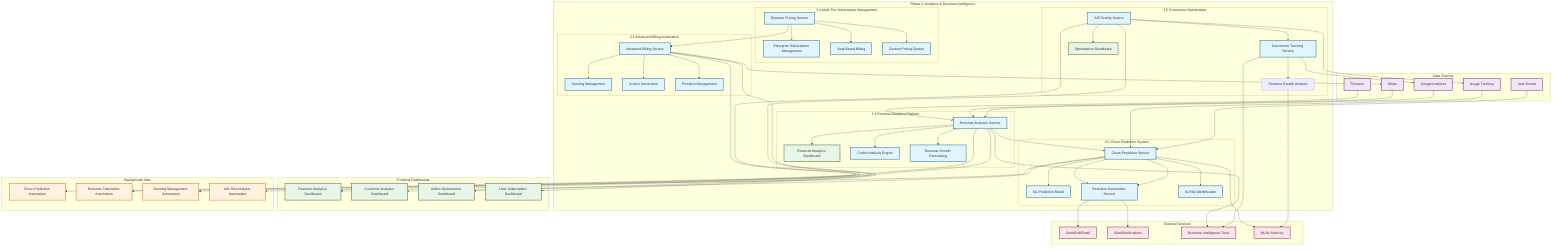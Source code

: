 graph TB
    %% CVPlus Premium Phase 3: Analytics and Revenue Intelligence Systems Architecture
    %% Author: Gil Klainert
    %% Date: August 27, 2025

    subgraph "Phase 3: Analytics & Revenue Intelligence"
        subgraph "3.1 Revenue Analytics Platform"
            RAS[Revenue Analytics Service]
            FAD[Financial Analytics Dashboard]
            CA[Cohort Analysis Engine]
            RG[Revenue Growth Forecasting]
            
            RAS --> FAD
            RAS --> CA
            RAS --> RG
        end

        subgraph "3.2 Churn Prediction System"
            CPS[Churn Prediction Service]
            MLM[ML Prediction Model]
            RAS_SVC[Retention Automation Service]
            ARI[At-Risk Identification]
            
            CPS --> MLM
            CPS --> RAS_SVC
            CPS --> ARI
        end

        subgraph "3.3 Advanced Billing Automation"
            ABS[Advanced Billing Service]
            DM[Dunning Management]
            IG[Invoice Generation]
            PM[Proration Management]
            
            ABS --> DM
            ABS --> IG
            ABS --> PM
        end

        subgraph "3.4 Multi-Tier Subscription Management"
            DPS[Dynamic Pricing Service]
            ESM[Enterprise Subscription Management]
            SBB[Seat-Based Billing]
            CPQ[Custom Pricing Quotes]
            
            DPS --> ESM
            DPS --> SBB
            DPS --> CPQ
        end

        subgraph "3.5 Conversion Optimization"
            ABTS[A/B Testing Service]
            CTS[Conversion Tracking Service]
            OD[Optimization Dashboard]
            RGA[Revenue Growth Analysis]
            
            ABTS --> CTS
            ABTS --> OD
            CTS --> RGA
        end
    end

    subgraph "Data Sources"
        FS[Firestore]
        SC[Stripe]
        GA[Google Analytics]
        UT[Usage Tracking]
        UE[User Events]
    end

    subgraph "External Services"
        SM[SendGrid/Email]
        SL[Slack/Notifications]
        BI[Business Intelligence Tools]
        ML[ML/AI Services]
    end

    subgraph "Frontend Dashboards"
        RAD[Revenue Analytics Dashboard]
        CAD[Customer Analytics Dashboard]
        AOD[Admin Optimization Dashboard]
        USD[User Subscription Dashboard]
    end

    subgraph "Background Jobs"
        CPA[Churn Prediction Automation]
        RCA[Revenue Calculation Automation]
        DMA[Dunning Management Automation]
        ABA[A/B Test Analysis Automation]
    end

    %% Data Flow Connections
    FS --> RAS
    SC --> RAS
    GA --> RAS
    UT --> CPS
    UE --> CPS
    
    %% Service Interconnections
    RAS --> CPS
    CPS --> RAS_SVC
    RAS_SVC --> SM
    RAS_SVC --> SL
    
    ABS --> SC
    DPS --> ABS
    
    ABTS --> UT
    CTS --> GA
    
    %% Dashboard Connections
    RAS --> RAD
    CPS --> CAD
    ABTS --> AOD
    ABS --> USD
    
    %% Background Job Connections
    CPS --> CPA
    RAS --> RCA
    ABS --> DMA
    ABTS --> ABA
    
    %% ML Service Integration
    CPS --> ML
    RGA --> ML
    
    %% BI Tool Integration
    RAS --> BI
    CTS --> BI

    %% Styling
    classDef serviceClass fill:#e1f5fe,stroke:#01579b,stroke-width:2px
    classDef dataClass fill:#f3e5f5,stroke:#4a148c,stroke-width:2px
    classDef dashboardClass fill:#e8f5e8,stroke:#1b5e20,stroke-width:2px
    classDef automationClass fill:#fff3e0,stroke:#e65100,stroke-width:2px
    classDef externalClass fill:#fce4ec,stroke:#880e4f,stroke-width:2px

    class RAS,CPS,ABS,DPS,ABTS,CTS,RAS_SVC,MLM,DM,IG,PM,ESM,SBB,CPQ,CA,RG,ARI serviceClass
    class FS,SC,GA,UT,UE dataClass
    class RAD,CAD,AOD,USD,FAD,OD dashboardClass
    class CPA,RCA,DMA,ABA automationClass
    class SM,SL,BI,ML externalClass